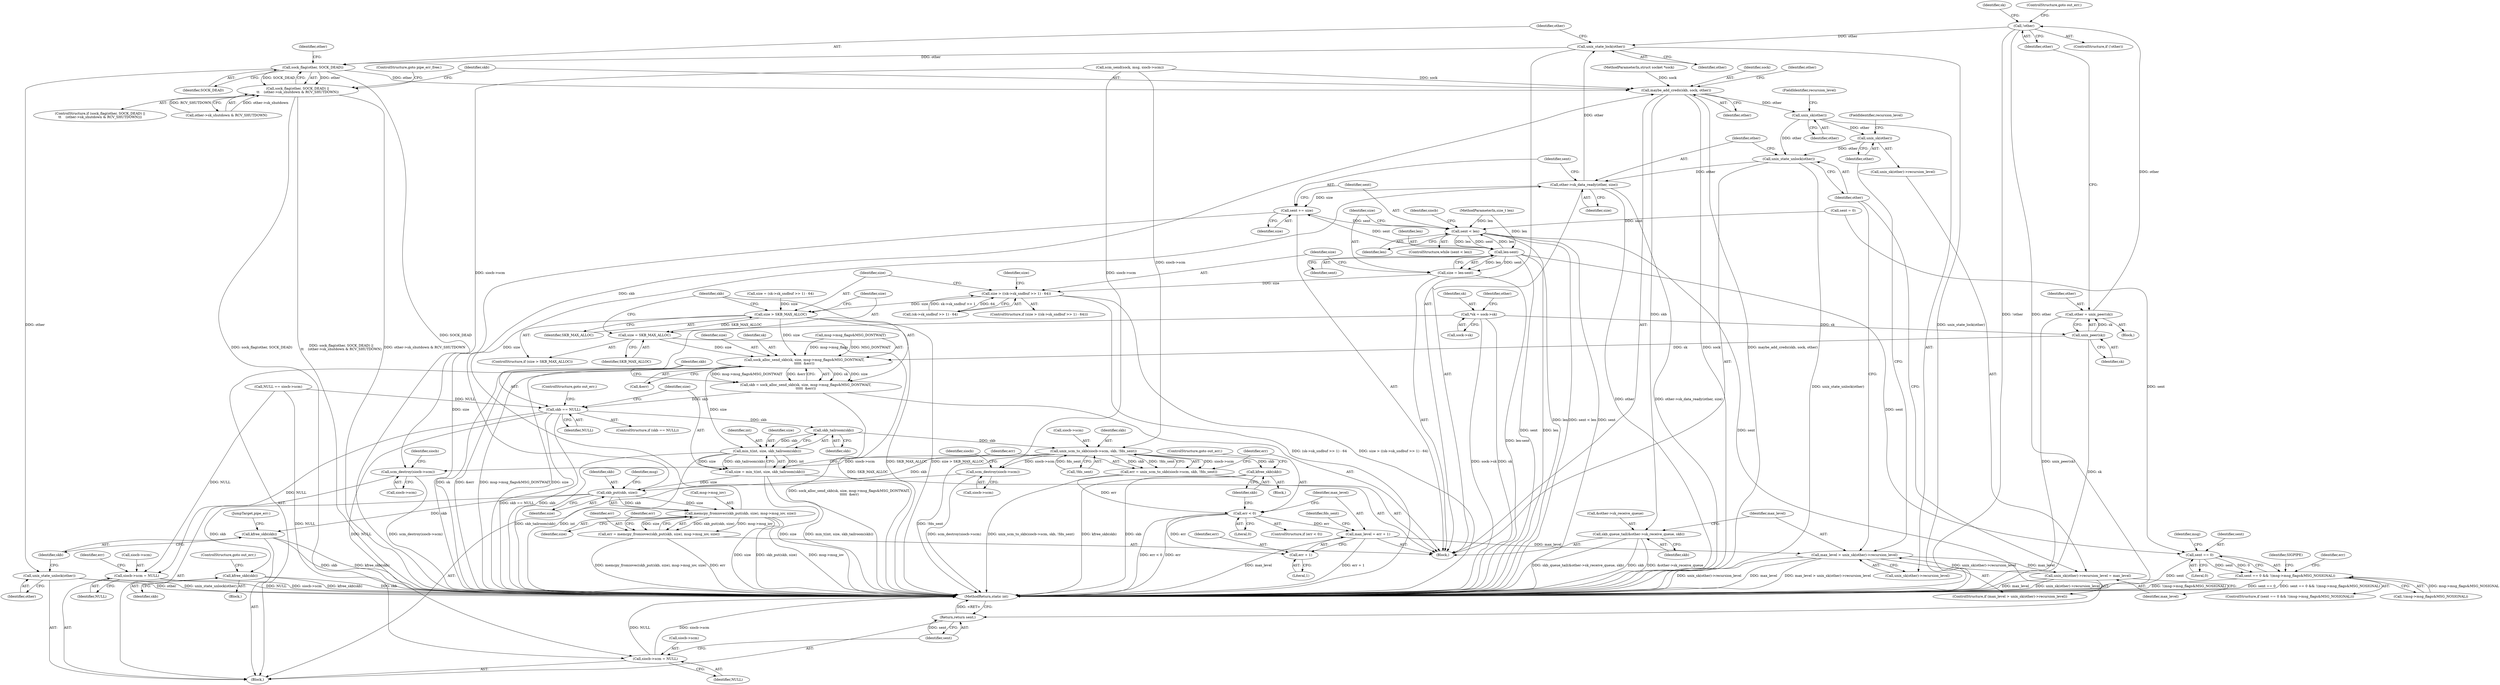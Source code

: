 digraph "0_linux_e0e3cea46d31d23dc40df0a49a7a2c04fe8edfea_1@pointer" {
"1000206" [label="(Call,!other)"];
"1000201" [label="(Call,other = unix_peer(sk))"];
"1000203" [label="(Call,unix_peer(sk))"];
"1000117" [label="(Call,*sk = sock->sk)"];
"1000317" [label="(Call,unix_state_lock(other))"];
"1000321" [label="(Call,sock_flag(other, SOCK_DEAD))"];
"1000320" [label="(Call,sock_flag(other, SOCK_DEAD) ||\n\t\t    (other->sk_shutdown & RCV_SHUTDOWN))"];
"1000330" [label="(Call,maybe_add_creds(skb, sock, other))"];
"1000334" [label="(Call,skb_queue_tail(&other->sk_receive_queue, skb))"];
"1000344" [label="(Call,unix_sk(other))"];
"1000349" [label="(Call,unix_sk(other))"];
"1000353" [label="(Call,unix_state_unlock(other))"];
"1000355" [label="(Call,other->sk_data_ready(other, size))"];
"1000358" [label="(Call,sent += size)"];
"1000217" [label="(Call,sent < len)"];
"1000223" [label="(Call,len-sent)"];
"1000221" [label="(Call,size = len-sent)"];
"1000227" [label="(Call,size > ((sk->sk_sndbuf >> 1) - 64))"];
"1000246" [label="(Call,size > SKB_MAX_ALLOC)"];
"1000249" [label="(Call,size = SKB_MAX_ALLOC)"];
"1000254" [label="(Call,sock_alloc_send_skb(sk, size, msg->msg_flags&MSG_DONTWAIT,\n\t\t\t\t\t  &err))"];
"1000252" [label="(Call,skb = sock_alloc_send_skb(sk, size, msg->msg_flags&MSG_DONTWAIT,\n\t\t\t\t\t  &err))"];
"1000265" [label="(Call,skb == NULL)"];
"1000274" [label="(Call,skb_tailroom(skb))"];
"1000271" [label="(Call,min_t(int, size, skb_tailroom(skb)))"];
"1000269" [label="(Call,size = min_t(int, size, skb_tailroom(skb)))"];
"1000304" [label="(Call,skb_put(skb, size))"];
"1000303" [label="(Call,memcpy_fromiovec(skb_put(skb, size), msg->msg_iov, size))"];
"1000301" [label="(Call,err = memcpy_fromiovec(skb_put(skb, size), msg->msg_iov, size))"];
"1000314" [label="(Call,kfree_skb(skb))"];
"1000375" [label="(Call,kfree_skb(skb))"];
"1000278" [label="(Call,unix_scm_to_skb(siocb->scm, skb, !fds_sent))"];
"1000276" [label="(Call,err = unix_scm_to_skb(siocb->scm, skb, !fds_sent))"];
"1000286" [label="(Call,err < 0)"];
"1000293" [label="(Call,max_level = err + 1)"];
"1000341" [label="(Call,max_level > unix_sk(other)->recursion_level)"];
"1000347" [label="(Call,unix_sk(other)->recursion_level = max_level)"];
"1000295" [label="(Call,err + 1)"];
"1000290" [label="(Call,kfree_skb(skb))"];
"1000361" [label="(Call,scm_destroy(siocb->scm))"];
"1000398" [label="(Call,scm_destroy(siocb->scm))"];
"1000365" [label="(Call,siocb->scm = NULL)"];
"1000402" [label="(Call,siocb->scm = NULL)"];
"1000380" [label="(Call,sent == 0)"];
"1000379" [label="(Call,sent == 0 && !(msg->msg_flags&MSG_NOSIGNAL))"];
"1000370" [label="(Return,return sent;)"];
"1000373" [label="(Call,unix_state_unlock(other))"];
"1000292" [label="(ControlStructure,goto out_err;)"];
"1000326" [label="(Identifier,other)"];
"1000349" [label="(Call,unix_sk(other))"];
"1000220" [label="(Block,)"];
"1000315" [label="(Identifier,skb)"];
"1000314" [label="(Call,kfree_skb(skb))"];
"1000362" [label="(Call,siocb->scm)"];
"1000257" [label="(Call,msg->msg_flags&MSG_DONTWAIT)"];
"1000273" [label="(Identifier,size)"];
"1000212" [label="(Identifier,sk)"];
"1000270" [label="(Identifier,size)"];
"1000386" [label="(Identifier,msg)"];
"1000373" [label="(Call,unix_state_unlock(other))"];
"1000381" [label="(Identifier,sent)"];
"1000380" [label="(Call,sent == 0)"];
"1000301" [label="(Call,err = memcpy_fromiovec(skb_put(skb, size), msg->msg_iov, size))"];
"1000117" [label="(Call,*sk = sock->sk)"];
"1000277" [label="(Identifier,err)"];
"1000219" [label="(Identifier,len)"];
"1000118" [label="(Identifier,sk)"];
"1000271" [label="(Call,min_t(int, size, skb_tailroom(skb)))"];
"1000290" [label="(Call,kfree_skb(skb))"];
"1000390" [label="(Identifier,SIGPIPE)"];
"1000346" [label="(FieldIdentifier,recursion_level)"];
"1000404" [label="(Identifier,siocb)"];
"1000124" [label="(Identifier,other)"];
"1000217" [label="(Call,sent < len)"];
"1000402" [label="(Call,siocb->scm = NULL)"];
"1000344" [label="(Call,unix_sk(other))"];
"1000265" [label="(Call,skb == NULL)"];
"1000304" [label="(Call,skb_put(skb, size))"];
"1000228" [label="(Identifier,size)"];
"1000275" [label="(Identifier,skb)"];
"1000154" [label="(Call,scm_send(sock, msg, siocb->scm))"];
"1000306" [label="(Identifier,size)"];
"1000313" [label="(Block,)"];
"1000356" [label="(Identifier,other)"];
"1000379" [label="(Call,sent == 0 && !(msg->msg_flags&MSG_NOSIGNAL))"];
"1000352" [label="(Identifier,max_level)"];
"1000236" [label="(Call,size = (sk->sk_sndbuf >> 1) - 64)"];
"1000227" [label="(Call,size > ((sk->sk_sndbuf >> 1) - 64))"];
"1000287" [label="(Identifier,err)"];
"1000321" [label="(Call,sock_flag(other, SOCK_DEAD))"];
"1000319" [label="(ControlStructure,if (sock_flag(other, SOCK_DEAD) ||\n\t\t    (other->sk_shutdown & RCV_SHUTDOWN)))"];
"1000247" [label="(Identifier,size)"];
"1000334" [label="(Call,skb_queue_tail(&other->sk_receive_queue, skb))"];
"1000335" [label="(Call,&other->sk_receive_queue)"];
"1000367" [label="(Identifier,siocb)"];
"1000252" [label="(Call,skb = sock_alloc_send_skb(sk, size, msg->msg_flags&MSG_DONTWAIT,\n\t\t\t\t\t  &err))"];
"1000331" [label="(Identifier,skb)"];
"1000256" [label="(Identifier,size)"];
"1000398" [label="(Call,scm_destroy(siocb->scm))"];
"1000291" [label="(Identifier,skb)"];
"1000297" [label="(Literal,1)"];
"1000371" [label="(Identifier,sent)"];
"1000206" [label="(Call,!other)"];
"1000205" [label="(ControlStructure,if (!other))"];
"1000248" [label="(Identifier,SKB_MAX_ALLOC)"];
"1000109" [label="(MethodParameterIn,size_t len)"];
"1000323" [label="(Identifier,SOCK_DEAD)"];
"1000251" [label="(Identifier,SKB_MAX_ALLOC)"];
"1000340" [label="(ControlStructure,if (max_level > unix_sk(other)->recursion_level))"];
"1000406" [label="(Identifier,NULL)"];
"1000119" [label="(Call,sock->sk)"];
"1000216" [label="(ControlStructure,while (sent < len))"];
"1000308" [label="(Identifier,msg)"];
"1000264" [label="(ControlStructure,if (skb == NULL))"];
"1000245" [label="(ControlStructure,if (size > SKB_MAX_ALLOC))"];
"1000375" [label="(Call,kfree_skb(skb))"];
"1000341" [label="(Call,max_level > unix_sk(other)->recursion_level)"];
"1000407" [label="(Identifier,err)"];
"1000272" [label="(Identifier,int)"];
"1000383" [label="(Call,!(msg->msg_flags&MSG_NOSIGNAL))"];
"1000226" [label="(ControlStructure,if (size > ((sk->sk_sndbuf >> 1) - 64)))"];
"1000365" [label="(Call,siocb->scm = NULL)"];
"1000288" [label="(Literal,0)"];
"1000343" [label="(Call,unix_sk(other)->recursion_level)"];
"1000361" [label="(Call,scm_destroy(siocb->scm))"];
"1000378" [label="(ControlStructure,if (sent == 0 && !(msg->msg_flags&MSG_NOSIGNAL)))"];
"1000310" [label="(Identifier,size)"];
"1000351" [label="(FieldIdentifier,recursion_level)"];
"1000318" [label="(Identifier,other)"];
"1000296" [label="(Identifier,err)"];
"1000285" [label="(ControlStructure,if (err < 0))"];
"1000348" [label="(Call,unix_sk(other)->recursion_level)"];
"1000279" [label="(Call,siocb->scm)"];
"1000370" [label="(Return,return sent;)"];
"1000250" [label="(Identifier,size)"];
"1000224" [label="(Identifier,len)"];
"1000330" [label="(Call,maybe_add_creds(skb, sock, other))"];
"1000345" [label="(Identifier,other)"];
"1000294" [label="(Identifier,max_level)"];
"1000130" [label="(Call,sent = 0)"];
"1000360" [label="(Identifier,size)"];
"1000222" [label="(Identifier,size)"];
"1000249" [label="(Call,size = SKB_MAX_ALLOC)"];
"1000303" [label="(Call,memcpy_fromiovec(skb_put(skb, size), msg->msg_iov, size))"];
"1000204" [label="(Identifier,sk)"];
"1000110" [label="(Block,)"];
"1000305" [label="(Identifier,skb)"];
"1000359" [label="(Identifier,sent)"];
"1000337" [label="(Identifier,other)"];
"1000354" [label="(Identifier,other)"];
"1000289" [label="(Block,)"];
"1000320" [label="(Call,sock_flag(other, SOCK_DEAD) ||\n\t\t    (other->sk_shutdown & RCV_SHUTDOWN))"];
"1000376" [label="(Identifier,skb)"];
"1000299" [label="(Identifier,fds_sent)"];
"1000107" [label="(MethodParameterIn,struct socket *sock)"];
"1000282" [label="(Identifier,skb)"];
"1000269" [label="(Call,size = min_t(int, size, skb_tailroom(skb)))"];
"1000329" [label="(ControlStructure,goto pipe_err_free;)"];
"1000253" [label="(Identifier,skb)"];
"1000347" [label="(Call,unix_sk(other)->recursion_level = max_level)"];
"1000268" [label="(ControlStructure,goto out_err;)"];
"1000358" [label="(Call,sent += size)"];
"1000283" [label="(Call,!fds_sent)"];
"1000408" [label="(MethodReturn,static int)"];
"1000274" [label="(Call,skb_tailroom(skb))"];
"1000276" [label="(Call,err = unix_scm_to_skb(siocb->scm, skb, !fds_sent))"];
"1000317" [label="(Call,unix_state_lock(other))"];
"1000394" [label="(Identifier,err)"];
"1000208" [label="(ControlStructure,goto out_err;)"];
"1000262" [label="(Call,&err)"];
"1000403" [label="(Call,siocb->scm)"];
"1000342" [label="(Identifier,max_level)"];
"1000324" [label="(Call,other->sk_shutdown & RCV_SHUTDOWN)"];
"1000369" [label="(Identifier,NULL)"];
"1000254" [label="(Call,sock_alloc_send_skb(sk, size, msg->msg_flags&MSG_DONTWAIT,\n\t\t\t\t\t  &err))"];
"1000278" [label="(Call,unix_scm_to_skb(siocb->scm, skb, !fds_sent))"];
"1000307" [label="(Call,msg->msg_iov)"];
"1000382" [label="(Literal,0)"];
"1000196" [label="(Block,)"];
"1000355" [label="(Call,other->sk_data_ready(other, size))"];
"1000374" [label="(Identifier,other)"];
"1000316" [label="(ControlStructure,goto out_err;)"];
"1000221" [label="(Call,size = len-sent)"];
"1000246" [label="(Call,size > SKB_MAX_ALLOC)"];
"1000267" [label="(Identifier,NULL)"];
"1000223" [label="(Call,len-sent)"];
"1000332" [label="(Identifier,sock)"];
"1000225" [label="(Identifier,sent)"];
"1000295" [label="(Call,err + 1)"];
"1000140" [label="(Call,NULL == siocb->scm)"];
"1000286" [label="(Call,err < 0)"];
"1000353" [label="(Call,unix_state_unlock(other))"];
"1000203" [label="(Call,unix_peer(sk))"];
"1000312" [label="(Identifier,err)"];
"1000237" [label="(Identifier,size)"];
"1000229" [label="(Call,(sk->sk_sndbuf >> 1) - 64)"];
"1000266" [label="(Identifier,skb)"];
"1000207" [label="(Identifier,other)"];
"1000377" [label="(JumpTarget,pipe_err:)"];
"1000293" [label="(Call,max_level = err + 1)"];
"1000255" [label="(Identifier,sk)"];
"1000322" [label="(Identifier,other)"];
"1000202" [label="(Identifier,other)"];
"1000350" [label="(Identifier,other)"];
"1000399" [label="(Call,siocb->scm)"];
"1000201" [label="(Call,other = unix_peer(sk))"];
"1000357" [label="(Identifier,size)"];
"1000333" [label="(Identifier,other)"];
"1000218" [label="(Identifier,sent)"];
"1000339" [label="(Identifier,skb)"];
"1000363" [label="(Identifier,siocb)"];
"1000302" [label="(Identifier,err)"];
"1000366" [label="(Call,siocb->scm)"];
"1000206" -> "1000205"  [label="AST: "];
"1000206" -> "1000207"  [label="CFG: "];
"1000207" -> "1000206"  [label="AST: "];
"1000208" -> "1000206"  [label="CFG: "];
"1000212" -> "1000206"  [label="CFG: "];
"1000206" -> "1000408"  [label="DDG: !other"];
"1000206" -> "1000408"  [label="DDG: other"];
"1000201" -> "1000206"  [label="DDG: other"];
"1000206" -> "1000317"  [label="DDG: other"];
"1000201" -> "1000196"  [label="AST: "];
"1000201" -> "1000203"  [label="CFG: "];
"1000202" -> "1000201"  [label="AST: "];
"1000203" -> "1000201"  [label="AST: "];
"1000207" -> "1000201"  [label="CFG: "];
"1000201" -> "1000408"  [label="DDG: unix_peer(sk)"];
"1000203" -> "1000201"  [label="DDG: sk"];
"1000203" -> "1000204"  [label="CFG: "];
"1000204" -> "1000203"  [label="AST: "];
"1000203" -> "1000408"  [label="DDG: sk"];
"1000117" -> "1000203"  [label="DDG: sk"];
"1000203" -> "1000254"  [label="DDG: sk"];
"1000117" -> "1000110"  [label="AST: "];
"1000117" -> "1000119"  [label="CFG: "];
"1000118" -> "1000117"  [label="AST: "];
"1000119" -> "1000117"  [label="AST: "];
"1000124" -> "1000117"  [label="CFG: "];
"1000117" -> "1000408"  [label="DDG: sk"];
"1000117" -> "1000408"  [label="DDG: sock->sk"];
"1000317" -> "1000220"  [label="AST: "];
"1000317" -> "1000318"  [label="CFG: "];
"1000318" -> "1000317"  [label="AST: "];
"1000322" -> "1000317"  [label="CFG: "];
"1000317" -> "1000408"  [label="DDG: unix_state_lock(other)"];
"1000355" -> "1000317"  [label="DDG: other"];
"1000317" -> "1000321"  [label="DDG: other"];
"1000321" -> "1000320"  [label="AST: "];
"1000321" -> "1000323"  [label="CFG: "];
"1000322" -> "1000321"  [label="AST: "];
"1000323" -> "1000321"  [label="AST: "];
"1000326" -> "1000321"  [label="CFG: "];
"1000320" -> "1000321"  [label="CFG: "];
"1000321" -> "1000408"  [label="DDG: SOCK_DEAD"];
"1000321" -> "1000320"  [label="DDG: other"];
"1000321" -> "1000320"  [label="DDG: SOCK_DEAD"];
"1000321" -> "1000330"  [label="DDG: other"];
"1000321" -> "1000373"  [label="DDG: other"];
"1000320" -> "1000319"  [label="AST: "];
"1000320" -> "1000324"  [label="CFG: "];
"1000324" -> "1000320"  [label="AST: "];
"1000329" -> "1000320"  [label="CFG: "];
"1000331" -> "1000320"  [label="CFG: "];
"1000320" -> "1000408"  [label="DDG: other->sk_shutdown & RCV_SHUTDOWN"];
"1000320" -> "1000408"  [label="DDG: sock_flag(other, SOCK_DEAD)"];
"1000320" -> "1000408"  [label="DDG: sock_flag(other, SOCK_DEAD) ||\n\t\t    (other->sk_shutdown & RCV_SHUTDOWN)"];
"1000324" -> "1000320"  [label="DDG: other->sk_shutdown"];
"1000324" -> "1000320"  [label="DDG: RCV_SHUTDOWN"];
"1000330" -> "1000220"  [label="AST: "];
"1000330" -> "1000333"  [label="CFG: "];
"1000331" -> "1000330"  [label="AST: "];
"1000332" -> "1000330"  [label="AST: "];
"1000333" -> "1000330"  [label="AST: "];
"1000337" -> "1000330"  [label="CFG: "];
"1000330" -> "1000408"  [label="DDG: sock"];
"1000330" -> "1000408"  [label="DDG: maybe_add_creds(skb, sock, other)"];
"1000304" -> "1000330"  [label="DDG: skb"];
"1000154" -> "1000330"  [label="DDG: sock"];
"1000107" -> "1000330"  [label="DDG: sock"];
"1000330" -> "1000334"  [label="DDG: skb"];
"1000330" -> "1000344"  [label="DDG: other"];
"1000334" -> "1000220"  [label="AST: "];
"1000334" -> "1000339"  [label="CFG: "];
"1000335" -> "1000334"  [label="AST: "];
"1000339" -> "1000334"  [label="AST: "];
"1000342" -> "1000334"  [label="CFG: "];
"1000334" -> "1000408"  [label="DDG: skb_queue_tail(&other->sk_receive_queue, skb)"];
"1000334" -> "1000408"  [label="DDG: skb"];
"1000334" -> "1000408"  [label="DDG: &other->sk_receive_queue"];
"1000344" -> "1000343"  [label="AST: "];
"1000344" -> "1000345"  [label="CFG: "];
"1000345" -> "1000344"  [label="AST: "];
"1000346" -> "1000344"  [label="CFG: "];
"1000344" -> "1000349"  [label="DDG: other"];
"1000344" -> "1000353"  [label="DDG: other"];
"1000349" -> "1000348"  [label="AST: "];
"1000349" -> "1000350"  [label="CFG: "];
"1000350" -> "1000349"  [label="AST: "];
"1000351" -> "1000349"  [label="CFG: "];
"1000349" -> "1000353"  [label="DDG: other"];
"1000353" -> "1000220"  [label="AST: "];
"1000353" -> "1000354"  [label="CFG: "];
"1000354" -> "1000353"  [label="AST: "];
"1000356" -> "1000353"  [label="CFG: "];
"1000353" -> "1000408"  [label="DDG: unix_state_unlock(other)"];
"1000353" -> "1000355"  [label="DDG: other"];
"1000355" -> "1000220"  [label="AST: "];
"1000355" -> "1000357"  [label="CFG: "];
"1000356" -> "1000355"  [label="AST: "];
"1000357" -> "1000355"  [label="AST: "];
"1000359" -> "1000355"  [label="CFG: "];
"1000355" -> "1000408"  [label="DDG: other"];
"1000355" -> "1000408"  [label="DDG: other->sk_data_ready(other, size)"];
"1000303" -> "1000355"  [label="DDG: size"];
"1000355" -> "1000358"  [label="DDG: size"];
"1000358" -> "1000220"  [label="AST: "];
"1000358" -> "1000360"  [label="CFG: "];
"1000359" -> "1000358"  [label="AST: "];
"1000360" -> "1000358"  [label="AST: "];
"1000218" -> "1000358"  [label="CFG: "];
"1000358" -> "1000408"  [label="DDG: size"];
"1000358" -> "1000217"  [label="DDG: sent"];
"1000223" -> "1000358"  [label="DDG: sent"];
"1000217" -> "1000216"  [label="AST: "];
"1000217" -> "1000219"  [label="CFG: "];
"1000218" -> "1000217"  [label="AST: "];
"1000219" -> "1000217"  [label="AST: "];
"1000222" -> "1000217"  [label="CFG: "];
"1000363" -> "1000217"  [label="CFG: "];
"1000217" -> "1000408"  [label="DDG: len"];
"1000217" -> "1000408"  [label="DDG: sent < len"];
"1000217" -> "1000408"  [label="DDG: sent"];
"1000130" -> "1000217"  [label="DDG: sent"];
"1000223" -> "1000217"  [label="DDG: len"];
"1000109" -> "1000217"  [label="DDG: len"];
"1000217" -> "1000223"  [label="DDG: len"];
"1000217" -> "1000223"  [label="DDG: sent"];
"1000217" -> "1000370"  [label="DDG: sent"];
"1000223" -> "1000221"  [label="AST: "];
"1000223" -> "1000225"  [label="CFG: "];
"1000224" -> "1000223"  [label="AST: "];
"1000225" -> "1000223"  [label="AST: "];
"1000221" -> "1000223"  [label="CFG: "];
"1000223" -> "1000408"  [label="DDG: sent"];
"1000223" -> "1000408"  [label="DDG: len"];
"1000223" -> "1000221"  [label="DDG: len"];
"1000223" -> "1000221"  [label="DDG: sent"];
"1000109" -> "1000223"  [label="DDG: len"];
"1000223" -> "1000380"  [label="DDG: sent"];
"1000221" -> "1000220"  [label="AST: "];
"1000222" -> "1000221"  [label="AST: "];
"1000228" -> "1000221"  [label="CFG: "];
"1000221" -> "1000408"  [label="DDG: len-sent"];
"1000221" -> "1000227"  [label="DDG: size"];
"1000227" -> "1000226"  [label="AST: "];
"1000227" -> "1000229"  [label="CFG: "];
"1000228" -> "1000227"  [label="AST: "];
"1000229" -> "1000227"  [label="AST: "];
"1000237" -> "1000227"  [label="CFG: "];
"1000247" -> "1000227"  [label="CFG: "];
"1000227" -> "1000408"  [label="DDG: size > ((sk->sk_sndbuf >> 1) - 64)"];
"1000227" -> "1000408"  [label="DDG: (sk->sk_sndbuf >> 1) - 64"];
"1000229" -> "1000227"  [label="DDG: sk->sk_sndbuf >> 1"];
"1000229" -> "1000227"  [label="DDG: 64"];
"1000227" -> "1000246"  [label="DDG: size"];
"1000246" -> "1000245"  [label="AST: "];
"1000246" -> "1000248"  [label="CFG: "];
"1000247" -> "1000246"  [label="AST: "];
"1000248" -> "1000246"  [label="AST: "];
"1000250" -> "1000246"  [label="CFG: "];
"1000253" -> "1000246"  [label="CFG: "];
"1000246" -> "1000408"  [label="DDG: SKB_MAX_ALLOC"];
"1000246" -> "1000408"  [label="DDG: size > SKB_MAX_ALLOC"];
"1000236" -> "1000246"  [label="DDG: size"];
"1000246" -> "1000249"  [label="DDG: SKB_MAX_ALLOC"];
"1000246" -> "1000254"  [label="DDG: size"];
"1000249" -> "1000245"  [label="AST: "];
"1000249" -> "1000251"  [label="CFG: "];
"1000250" -> "1000249"  [label="AST: "];
"1000251" -> "1000249"  [label="AST: "];
"1000253" -> "1000249"  [label="CFG: "];
"1000249" -> "1000408"  [label="DDG: SKB_MAX_ALLOC"];
"1000249" -> "1000254"  [label="DDG: size"];
"1000254" -> "1000252"  [label="AST: "];
"1000254" -> "1000262"  [label="CFG: "];
"1000255" -> "1000254"  [label="AST: "];
"1000256" -> "1000254"  [label="AST: "];
"1000257" -> "1000254"  [label="AST: "];
"1000262" -> "1000254"  [label="AST: "];
"1000252" -> "1000254"  [label="CFG: "];
"1000254" -> "1000408"  [label="DDG: sk"];
"1000254" -> "1000408"  [label="DDG: &err"];
"1000254" -> "1000408"  [label="DDG: msg->msg_flags&MSG_DONTWAIT"];
"1000254" -> "1000408"  [label="DDG: size"];
"1000254" -> "1000252"  [label="DDG: sk"];
"1000254" -> "1000252"  [label="DDG: size"];
"1000254" -> "1000252"  [label="DDG: msg->msg_flags&MSG_DONTWAIT"];
"1000254" -> "1000252"  [label="DDG: &err"];
"1000257" -> "1000254"  [label="DDG: msg->msg_flags"];
"1000257" -> "1000254"  [label="DDG: MSG_DONTWAIT"];
"1000254" -> "1000271"  [label="DDG: size"];
"1000252" -> "1000220"  [label="AST: "];
"1000253" -> "1000252"  [label="AST: "];
"1000266" -> "1000252"  [label="CFG: "];
"1000252" -> "1000408"  [label="DDG: sock_alloc_send_skb(sk, size, msg->msg_flags&MSG_DONTWAIT,\n\t\t\t\t\t  &err)"];
"1000252" -> "1000265"  [label="DDG: skb"];
"1000265" -> "1000264"  [label="AST: "];
"1000265" -> "1000267"  [label="CFG: "];
"1000266" -> "1000265"  [label="AST: "];
"1000267" -> "1000265"  [label="AST: "];
"1000268" -> "1000265"  [label="CFG: "];
"1000270" -> "1000265"  [label="CFG: "];
"1000265" -> "1000408"  [label="DDG: skb == NULL"];
"1000265" -> "1000408"  [label="DDG: skb"];
"1000140" -> "1000265"  [label="DDG: NULL"];
"1000265" -> "1000274"  [label="DDG: skb"];
"1000265" -> "1000365"  [label="DDG: NULL"];
"1000265" -> "1000402"  [label="DDG: NULL"];
"1000274" -> "1000271"  [label="AST: "];
"1000274" -> "1000275"  [label="CFG: "];
"1000275" -> "1000274"  [label="AST: "];
"1000271" -> "1000274"  [label="CFG: "];
"1000274" -> "1000271"  [label="DDG: skb"];
"1000274" -> "1000278"  [label="DDG: skb"];
"1000271" -> "1000269"  [label="AST: "];
"1000272" -> "1000271"  [label="AST: "];
"1000273" -> "1000271"  [label="AST: "];
"1000269" -> "1000271"  [label="CFG: "];
"1000271" -> "1000408"  [label="DDG: skb_tailroom(skb)"];
"1000271" -> "1000408"  [label="DDG: int"];
"1000271" -> "1000269"  [label="DDG: int"];
"1000271" -> "1000269"  [label="DDG: size"];
"1000271" -> "1000269"  [label="DDG: skb_tailroom(skb)"];
"1000269" -> "1000220"  [label="AST: "];
"1000270" -> "1000269"  [label="AST: "];
"1000277" -> "1000269"  [label="CFG: "];
"1000269" -> "1000408"  [label="DDG: size"];
"1000269" -> "1000408"  [label="DDG: min_t(int, size, skb_tailroom(skb))"];
"1000269" -> "1000304"  [label="DDG: size"];
"1000304" -> "1000303"  [label="AST: "];
"1000304" -> "1000306"  [label="CFG: "];
"1000305" -> "1000304"  [label="AST: "];
"1000306" -> "1000304"  [label="AST: "];
"1000308" -> "1000304"  [label="CFG: "];
"1000304" -> "1000303"  [label="DDG: skb"];
"1000304" -> "1000303"  [label="DDG: size"];
"1000278" -> "1000304"  [label="DDG: skb"];
"1000304" -> "1000314"  [label="DDG: skb"];
"1000304" -> "1000375"  [label="DDG: skb"];
"1000303" -> "1000301"  [label="AST: "];
"1000303" -> "1000310"  [label="CFG: "];
"1000307" -> "1000303"  [label="AST: "];
"1000310" -> "1000303"  [label="AST: "];
"1000301" -> "1000303"  [label="CFG: "];
"1000303" -> "1000408"  [label="DDG: size"];
"1000303" -> "1000408"  [label="DDG: skb_put(skb, size)"];
"1000303" -> "1000408"  [label="DDG: msg->msg_iov"];
"1000303" -> "1000301"  [label="DDG: skb_put(skb, size)"];
"1000303" -> "1000301"  [label="DDG: msg->msg_iov"];
"1000303" -> "1000301"  [label="DDG: size"];
"1000301" -> "1000220"  [label="AST: "];
"1000302" -> "1000301"  [label="AST: "];
"1000312" -> "1000301"  [label="CFG: "];
"1000301" -> "1000408"  [label="DDG: memcpy_fromiovec(skb_put(skb, size), msg->msg_iov, size)"];
"1000301" -> "1000408"  [label="DDG: err"];
"1000314" -> "1000313"  [label="AST: "];
"1000314" -> "1000315"  [label="CFG: "];
"1000315" -> "1000314"  [label="AST: "];
"1000316" -> "1000314"  [label="CFG: "];
"1000314" -> "1000408"  [label="DDG: skb"];
"1000314" -> "1000408"  [label="DDG: kfree_skb(skb)"];
"1000375" -> "1000110"  [label="AST: "];
"1000375" -> "1000376"  [label="CFG: "];
"1000376" -> "1000375"  [label="AST: "];
"1000377" -> "1000375"  [label="CFG: "];
"1000375" -> "1000408"  [label="DDG: skb"];
"1000375" -> "1000408"  [label="DDG: kfree_skb(skb)"];
"1000278" -> "1000276"  [label="AST: "];
"1000278" -> "1000283"  [label="CFG: "];
"1000279" -> "1000278"  [label="AST: "];
"1000282" -> "1000278"  [label="AST: "];
"1000283" -> "1000278"  [label="AST: "];
"1000276" -> "1000278"  [label="CFG: "];
"1000278" -> "1000408"  [label="DDG: !fds_sent"];
"1000278" -> "1000276"  [label="DDG: siocb->scm"];
"1000278" -> "1000276"  [label="DDG: skb"];
"1000278" -> "1000276"  [label="DDG: !fds_sent"];
"1000154" -> "1000278"  [label="DDG: siocb->scm"];
"1000283" -> "1000278"  [label="DDG: fds_sent"];
"1000278" -> "1000290"  [label="DDG: skb"];
"1000278" -> "1000361"  [label="DDG: siocb->scm"];
"1000278" -> "1000398"  [label="DDG: siocb->scm"];
"1000276" -> "1000220"  [label="AST: "];
"1000277" -> "1000276"  [label="AST: "];
"1000287" -> "1000276"  [label="CFG: "];
"1000276" -> "1000408"  [label="DDG: unix_scm_to_skb(siocb->scm, skb, !fds_sent)"];
"1000276" -> "1000286"  [label="DDG: err"];
"1000286" -> "1000285"  [label="AST: "];
"1000286" -> "1000288"  [label="CFG: "];
"1000287" -> "1000286"  [label="AST: "];
"1000288" -> "1000286"  [label="AST: "];
"1000291" -> "1000286"  [label="CFG: "];
"1000294" -> "1000286"  [label="CFG: "];
"1000286" -> "1000408"  [label="DDG: err < 0"];
"1000286" -> "1000408"  [label="DDG: err"];
"1000286" -> "1000293"  [label="DDG: err"];
"1000286" -> "1000295"  [label="DDG: err"];
"1000293" -> "1000220"  [label="AST: "];
"1000293" -> "1000295"  [label="CFG: "];
"1000294" -> "1000293"  [label="AST: "];
"1000295" -> "1000293"  [label="AST: "];
"1000299" -> "1000293"  [label="CFG: "];
"1000293" -> "1000408"  [label="DDG: max_level"];
"1000293" -> "1000408"  [label="DDG: err + 1"];
"1000293" -> "1000341"  [label="DDG: max_level"];
"1000341" -> "1000340"  [label="AST: "];
"1000341" -> "1000343"  [label="CFG: "];
"1000342" -> "1000341"  [label="AST: "];
"1000343" -> "1000341"  [label="AST: "];
"1000350" -> "1000341"  [label="CFG: "];
"1000354" -> "1000341"  [label="CFG: "];
"1000341" -> "1000408"  [label="DDG: unix_sk(other)->recursion_level"];
"1000341" -> "1000408"  [label="DDG: max_level"];
"1000341" -> "1000408"  [label="DDG: max_level > unix_sk(other)->recursion_level"];
"1000347" -> "1000341"  [label="DDG: unix_sk(other)->recursion_level"];
"1000341" -> "1000347"  [label="DDG: max_level"];
"1000347" -> "1000340"  [label="AST: "];
"1000347" -> "1000352"  [label="CFG: "];
"1000348" -> "1000347"  [label="AST: "];
"1000352" -> "1000347"  [label="AST: "];
"1000354" -> "1000347"  [label="CFG: "];
"1000347" -> "1000408"  [label="DDG: unix_sk(other)->recursion_level"];
"1000347" -> "1000408"  [label="DDG: max_level"];
"1000295" -> "1000297"  [label="CFG: "];
"1000296" -> "1000295"  [label="AST: "];
"1000297" -> "1000295"  [label="AST: "];
"1000290" -> "1000289"  [label="AST: "];
"1000290" -> "1000291"  [label="CFG: "];
"1000291" -> "1000290"  [label="AST: "];
"1000292" -> "1000290"  [label="CFG: "];
"1000290" -> "1000408"  [label="DDG: skb"];
"1000290" -> "1000408"  [label="DDG: kfree_skb(skb)"];
"1000361" -> "1000110"  [label="AST: "];
"1000361" -> "1000362"  [label="CFG: "];
"1000362" -> "1000361"  [label="AST: "];
"1000367" -> "1000361"  [label="CFG: "];
"1000361" -> "1000408"  [label="DDG: scm_destroy(siocb->scm)"];
"1000154" -> "1000361"  [label="DDG: siocb->scm"];
"1000398" -> "1000110"  [label="AST: "];
"1000398" -> "1000399"  [label="CFG: "];
"1000399" -> "1000398"  [label="AST: "];
"1000404" -> "1000398"  [label="CFG: "];
"1000398" -> "1000408"  [label="DDG: scm_destroy(siocb->scm)"];
"1000154" -> "1000398"  [label="DDG: siocb->scm"];
"1000365" -> "1000110"  [label="AST: "];
"1000365" -> "1000369"  [label="CFG: "];
"1000366" -> "1000365"  [label="AST: "];
"1000369" -> "1000365"  [label="AST: "];
"1000371" -> "1000365"  [label="CFG: "];
"1000365" -> "1000408"  [label="DDG: NULL"];
"1000365" -> "1000408"  [label="DDG: siocb->scm"];
"1000140" -> "1000365"  [label="DDG: NULL"];
"1000402" -> "1000110"  [label="AST: "];
"1000402" -> "1000406"  [label="CFG: "];
"1000403" -> "1000402"  [label="AST: "];
"1000406" -> "1000402"  [label="AST: "];
"1000407" -> "1000402"  [label="CFG: "];
"1000402" -> "1000408"  [label="DDG: siocb->scm"];
"1000402" -> "1000408"  [label="DDG: NULL"];
"1000140" -> "1000402"  [label="DDG: NULL"];
"1000380" -> "1000379"  [label="AST: "];
"1000380" -> "1000382"  [label="CFG: "];
"1000381" -> "1000380"  [label="AST: "];
"1000382" -> "1000380"  [label="AST: "];
"1000386" -> "1000380"  [label="CFG: "];
"1000379" -> "1000380"  [label="CFG: "];
"1000380" -> "1000408"  [label="DDG: sent"];
"1000380" -> "1000379"  [label="DDG: sent"];
"1000380" -> "1000379"  [label="DDG: 0"];
"1000130" -> "1000380"  [label="DDG: sent"];
"1000379" -> "1000378"  [label="AST: "];
"1000379" -> "1000383"  [label="CFG: "];
"1000383" -> "1000379"  [label="AST: "];
"1000390" -> "1000379"  [label="CFG: "];
"1000394" -> "1000379"  [label="CFG: "];
"1000379" -> "1000408"  [label="DDG: !(msg->msg_flags&MSG_NOSIGNAL)"];
"1000379" -> "1000408"  [label="DDG: sent == 0"];
"1000379" -> "1000408"  [label="DDG: sent == 0 && !(msg->msg_flags&MSG_NOSIGNAL)"];
"1000383" -> "1000379"  [label="DDG: msg->msg_flags&MSG_NOSIGNAL"];
"1000370" -> "1000110"  [label="AST: "];
"1000370" -> "1000371"  [label="CFG: "];
"1000371" -> "1000370"  [label="AST: "];
"1000408" -> "1000370"  [label="CFG: "];
"1000370" -> "1000408"  [label="DDG: <RET>"];
"1000371" -> "1000370"  [label="DDG: sent"];
"1000373" -> "1000110"  [label="AST: "];
"1000373" -> "1000374"  [label="CFG: "];
"1000374" -> "1000373"  [label="AST: "];
"1000376" -> "1000373"  [label="CFG: "];
"1000373" -> "1000408"  [label="DDG: unix_state_unlock(other)"];
"1000373" -> "1000408"  [label="DDG: other"];
}
